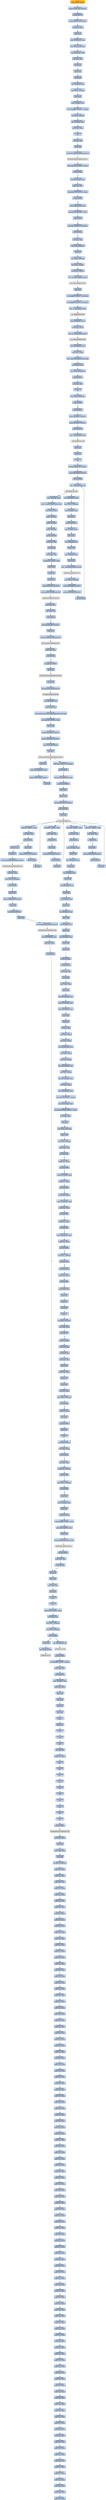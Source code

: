 digraph G {
node[shape=rectangle,style=filled,fillcolor=lightsteelblue,color=lightsteelblue]
bgcolor="transparent"
a0x01003571pushl_0x28UINT8[label="start\npushl $0x28<UINT8>",color="lightgrey",fillcolor="orange"];
a0x01003573pushl_0x10013e8UINT32[label="0x01003573\npushl $0x10013e8<UINT32>"];
a0x01003578call_0x01003728[label="0x01003578\ncall 0x01003728"];
a0x01003728pushl_0x100377aUINT32[label="0x01003728\npushl $0x100377a<UINT32>"];
a0x0100372dmovl_fs_0_eax[label="0x0100372d\nmovl %fs:0, %eax"];
a0x01003733pushl_eax[label="0x01003733\npushl %eax"];
a0x01003734movl_0x10esp__eax[label="0x01003734\nmovl 0x10(%esp), %eax"];
a0x01003738movl_ebp_0x10esp_[label="0x01003738\nmovl %ebp, 0x10(%esp)"];
a0x0100373cleal_0x10esp__ebp[label="0x0100373c\nleal 0x10(%esp), %ebp"];
a0x01003740subl_eax_esp[label="0x01003740\nsubl %eax, %esp"];
a0x01003742pushl_ebx[label="0x01003742\npushl %ebx"];
a0x01003743pushl_esi[label="0x01003743\npushl %esi"];
a0x01003744pushl_edi[label="0x01003744\npushl %edi"];
a0x01003745movl__8ebp__eax[label="0x01003745\nmovl -8(%ebp), %eax"];
a0x01003748movl_esp__24ebp_[label="0x01003748\nmovl %esp, -24(%ebp)"];
a0x0100374bpushl_eax[label="0x0100374b\npushl %eax"];
a0x0100374cmovl__4ebp__eax[label="0x0100374c\nmovl -4(%ebp), %eax"];
a0x0100374fmovl_0xffffffffUINT32__4ebp_[label="0x0100374f\nmovl $0xffffffff<UINT32>, -4(%ebp)"];
a0x01003756movl_eax__8ebp_[label="0x01003756\nmovl %eax, -8(%ebp)"];
a0x01003759leal__16ebp__eax[label="0x01003759\nleal -16(%ebp), %eax"];
a0x0100375cmovl_eax_fs_0[label="0x0100375c\nmovl %eax, %fs:0"];
a0x01003762ret[label="0x01003762\nret"];
a0x0100357dxorl_edi_edi[label="0x0100357d\nxorl %edi, %edi"];
a0x0100357fpushl_edi[label="0x0100357f\npushl %edi"];
a0x01003580call_GetModuleHandleA_kernel32_dll[label="0x01003580\ncall GetModuleHandleA@kernel32.dll"];
GetModuleHandleA_kernel32_dll[label="GetModuleHandleA@kernel32.dll",color="lightgrey",fillcolor="lightgrey"];
a0x01003586cmpw_0x5a4dUINT16_eax_[label="0x01003586\ncmpw $0x5a4d<UINT16>, (%eax)"];
a0x0100358bjne_0x010035ac[label="0x0100358b\njne 0x010035ac"];
a0x0100358dmovl_0x3ceax__ecx[label="0x0100358d\nmovl 0x3c(%eax), %ecx"];
a0x01003590addl_eax_ecx[label="0x01003590\naddl %eax, %ecx"];
a0x01003592cmpl_0x4550UINT32_ecx_[label="0x01003592\ncmpl $0x4550<UINT32>, (%ecx)"];
a0x01003598jne_0x010035ac[label="0x01003598\njne 0x010035ac"];
a0x0100359amovzwl_0x18ecx__eax[label="0x0100359a\nmovzwl 0x18(%ecx), %eax"];
a0x0100359ecmpl_0x10bUINT32_eax[label="0x0100359e\ncmpl $0x10b<UINT32>, %eax"];
a0x010035a3je_0x010035c4[label="0x010035a3\nje 0x010035c4"];
a0x010035c4cmpl_0xeUINT8_0x74ecx_[label="0x010035c4\ncmpl $0xe<UINT8>, 0x74(%ecx)"];
a0x010035c8jbe_0x010035ac[label="0x010035c8\njbe 0x010035ac"];
a0x010035caxorl_eax_eax[label="0x010035ca\nxorl %eax, %eax"];
a0x010035cccmpl_edi_0xe8ecx_[label="0x010035cc\ncmpl %edi, 0xe8(%ecx)"];
a0x010035d2setne_al[label="0x010035d2\nsetne %al"];
a0x010035d5movl_eax__28ebp_[label="0x010035d5\nmovl %eax, -28(%ebp)"];
a0x010035d8movl_edi__4ebp_[label="0x010035d8\nmovl %edi, -4(%ebp)"];
a0x010035dbpushl_0x1UINT8[label="0x010035db\npushl $0x1<UINT8>"];
a0x010035ddcall___set_app_type_msvcrt_dll[label="0x010035dd\ncall __set_app_type@msvcrt.dll"];
a__set_app_type_msvcrt_dll[label="__set_app_type@msvcrt.dll",color="lightgrey",fillcolor="lightgrey"];
a0x010035e3popl_ecx[label="0x010035e3\npopl %ecx"];
a0x010035e4orl_0xffffffffUINT8_0x01004b20[label="0x010035e4\norl $0xffffffff<UINT8>, 0x01004b20"];
a0x010035eborl_0xffffffffUINT8_0x01004b24[label="0x010035eb\norl $0xffffffff<UINT8>, 0x01004b24"];
a0x010035f2call___p__fmode_msvcrt_dll[label="0x010035f2\ncall __p__fmode@msvcrt.dll"];
a__p__fmode_msvcrt_dll[label="__p__fmode@msvcrt.dll",color="lightgrey",fillcolor="lightgrey"];
a0x010035f8movl_0x01004b1c_ecx[label="0x010035f8\nmovl 0x01004b1c, %ecx"];
a0x010035femovl_ecx_eax_[label="0x010035fe\nmovl %ecx, (%eax)"];
a0x01003600call___p__commode_msvcrt_dll[label="0x01003600\ncall __p__commode@msvcrt.dll"];
a__p__commode_msvcrt_dll[label="__p__commode@msvcrt.dll",color="lightgrey",fillcolor="lightgrey"];
a0x01003606movl_0x01004b18_ecx[label="0x01003606\nmovl 0x01004b18, %ecx"];
a0x0100360cmovl_ecx_eax_[label="0x0100360c\nmovl %ecx, (%eax)"];
a0x0100360emovl__adjust_fdiv_msvcrt_dll_eax[label="0x0100360e\nmovl _adjust_fdiv@msvcrt.dll, %eax"];
a0x01003613movl_eax__eax[label="0x01003613\nmovl (%eax), %eax"];
a0x01003615movl_eax_0x01004b28[label="0x01003615\nmovl %eax, 0x01004b28"];
a0x0100361acall_0x0100371e[label="0x0100361a\ncall 0x0100371e"];
a0x0100371exorl_eax_eax[label="0x0100371e\nxorl %eax, %eax"];
a0x01003720ret[label="0x01003720\nret"];
a0x0100361fcmpl_edi_0x0100404c[label="0x0100361f\ncmpl %edi, 0x0100404c"];
a0x01003625jne_0x01003633[label="0x01003625\njne 0x01003633"];
a0x01003633call_0x01003707[label="0x01003633\ncall 0x01003707"];
a0x01003707pushl_0x30000UINT32[label="0x01003707\npushl $0x30000<UINT32>"];
a0x0100370cpushl_0x10000UINT32[label="0x0100370c\npushl $0x10000<UINT32>"];
a0x01003711call_0x01003786[label="0x01003711\ncall 0x01003786"];
a0x01003786jmp__controlfp_msvcrt_dll[label="0x01003786\njmp _controlfp@msvcrt.dll"];
a_controlfp_msvcrt_dll[label="_controlfp@msvcrt.dll",color="lightgrey",fillcolor="lightgrey"];
a0x01003716popl_ecx[label="0x01003716\npopl %ecx"];
a0x01003717popl_ecx[label="0x01003717\npopl %ecx"];
a0x01003718ret[label="0x01003718\nret"];
a0x01003638pushl_0x1004010UINT32[label="0x01003638\npushl $0x1004010<UINT32>"];
a0x0100363dpushl_0x100400cUINT32[label="0x0100363d\npushl $0x100400c<UINT32>"];
a0x01003642call_0x010036fc[label="0x01003642\ncall 0x010036fc"];
a0x010036fcjmp__initterm_msvcrt_dll[label="0x010036fc\njmp _initterm@msvcrt.dll"];
a_initterm_msvcrt_dll[label="_initterm@msvcrt.dll",color="lightgrey",fillcolor="lightgrey"];
a0x01003647movl_0x01004b14_eax[label="0x01003647\nmovl 0x01004b14, %eax"];
a0x0100364cmovl_eax__36ebp_[label="0x0100364c\nmovl %eax, -36(%ebp)"];
a0x0100364fleal__36ebp__eax[label="0x0100364f\nleal -36(%ebp), %eax"];
a0x01003652pushl_eax[label="0x01003652\npushl %eax"];
a0x01003653pushl_0x01004b10[label="0x01003653\npushl 0x01004b10"];
a0x01003659leal__32ebp__eax[label="0x01003659\nleal -32(%ebp), %eax"];
a0x0100365cpushl_eax[label="0x0100365c\npushl %eax"];
a0x0100365dleal__40ebp__eax[label="0x0100365d\nleal -40(%ebp), %eax"];
a0x01003660pushl_eax[label="0x01003660\npushl %eax"];
a0x01003661leal__44ebp__eax[label="0x01003661\nleal -44(%ebp), %eax"];
a0x01003664pushl_eax[label="0x01003664\npushl %eax"];
a0x01003665call___wgetmainargs_msvcrt_dll[label="0x01003665\ncall __wgetmainargs@msvcrt.dll"];
a__wgetmainargs_msvcrt_dll[label="__wgetmainargs@msvcrt.dll",color="lightgrey",fillcolor="lightgrey"];
a0x0100366bmovl_eax__52ebp_[label="0x0100366b\nmovl %eax, -52(%ebp)"];
a0x0100366epushl_0x1004008UINT32[label="0x0100366e\npushl $0x1004008<UINT32>"];
a0x01003673pushl_0x1004000UINT32[label="0x01003673\npushl $0x1004000<UINT32>"];
a0x01003678call_0x010036fc[label="0x01003678\ncall 0x010036fc"];
a0x0100367dmovl__32ebp__eax[label="0x0100367d\nmovl -32(%ebp), %eax"];
a0x01003680movl___winitenv_msvcrt_dll_ecx[label="0x01003680\nmovl __winitenv@msvcrt.dll, %ecx"];
a0x01003686movl_eax_ecx_[label="0x01003686\nmovl %eax, (%ecx)"];
a0x01003688pushl__32ebp_[label="0x01003688\npushl -32(%ebp)"];
a0x0100368bpushl__40ebp_[label="0x0100368b\npushl -40(%ebp)"];
a0x0100368epushl__44ebp_[label="0x0100368e\npushl -44(%ebp)"];
a0x01003691call_0x01003206[label="0x01003691\ncall 0x01003206"];
a0x01003206movl_edi_edi[label="0x01003206\nmovl %edi, %edi"];
a0x01003208pushl_ebp[label="0x01003208\npushl %ebp"];
a0x01003209movl_esp_ebp[label="0x01003209\nmovl %esp, %ebp"];
a0x0100320bsubl_0x18UINT8_esp[label="0x0100320b\nsubl $0x18<UINT8>, %esp"];
a0x0100320epushl_ebx[label="0x0100320e\npushl %ebx"];
a0x0100320fpushl_esi[label="0x0100320f\npushl %esi"];
a0x01003210pushl_edi[label="0x01003210\npushl %edi"];
a0x01003211pushl_0x10013ccUINT32[label="0x01003211\npushl $0x10013cc<UINT32>"];
a0x01003216call_LoadLibraryW_kernel32_dll[label="0x01003216\ncall LoadLibraryW@kernel32.dll"];
LoadLibraryW_kernel32_dll[label="LoadLibraryW@kernel32.dll",color="lightgrey",fillcolor="lightgrey"];
a0x0100321cmovl_eax_esi[label="0x0100321c\nmovl %eax, %esi"];
a0x0100321etestl_esi_esi[label="0x0100321e\ntestl %esi, %esi"];
a0x01003220je_0x0100323d[label="0x01003220\nje 0x0100323d"];
a0x01003222pushl_0x10013b8UINT32[label="0x01003222\npushl $0x10013b8<UINT32>"];
a0x01003227pushl_esi[label="0x01003227\npushl %esi"];
a0x01003228call_GetProcAddress_kernel32_dll[label="0x01003228\ncall GetProcAddress@kernel32.dll"];
GetProcAddress_kernel32_dll[label="GetProcAddress@kernel32.dll",color="lightgrey",fillcolor="lightgrey"];
a0x0100322etestl_eax_eax[label="0x0100322e\ntestl %eax, %eax"];
a0x01003230je_0x01003236[label="0x01003230\nje 0x01003236"];
a0x01003232pushl_0x0UINT8[label="0x01003232\npushl $0x0<UINT8>"];
a0x01003234call_eax[label="0x01003234\ncall %eax"];
SetThreadUILanguage_kernel32_dll[label="SetThreadUILanguage@kernel32.dll",color="lightgrey",fillcolor="lightgrey"];
a0x01003236pushl_esi[label="0x01003236\npushl %esi"];
a0x01003237call_FreeLibrary_kernel32_dll[label="0x01003237\ncall FreeLibrary@kernel32.dll"];
FreeLibrary_kernel32_dll[label="FreeLibrary@kernel32.dll",color="lightgrey",fillcolor="lightgrey"];
a0x0100323dmovl_0xcebp__esi[label="0x0100323d\nmovl 0xc(%ebp), %esi"];
a0x01003240movl_esi__eax[label="0x01003240\nmovl (%esi), %eax"];
a0x01003242movl_GetEnvironmentVariableW_kernel32_dll_edi[label="0x01003242\nmovl GetEnvironmentVariableW@kernel32.dll, %edi"];
a0x01003248movl_0x104UINT32_ebx[label="0x01003248\nmovl $0x104<UINT32>, %ebx"];
a0x0100324dpushl_ebx[label="0x0100324d\npushl %ebx"];
a0x0100324epushl_0x10046f0UINT32[label="0x0100324e\npushl $0x10046f0<UINT32>"];
a0x01003253pushl_0x10013a0UINT32[label="0x01003253\npushl $0x10013a0<UINT32>"];
a0x01003258movl_eax_0x010046e8[label="0x01003258\nmovl %eax, 0x010046e8"];
a0x0100325dcall_edi[label="0x0100325d\ncall %edi"];
GetEnvironmentVariableW_kernel32_dll[label="GetEnvironmentVariableW@kernel32.dll",color="lightgrey",fillcolor="lightgrey"];
a0x0100325fpushl_ebx[label="0x0100325f\npushl %ebx"];
a0x01003260pushl_0x10048f8UINT32[label="0x01003260\npushl $0x10048f8<UINT32>"];
a0x01003265pushl_0x1001384UINT32[label="0x01003265\npushl $0x1001384<UINT32>"];
a0x0100326acall_edi[label="0x0100326a\ncall %edi"];
a0x0100326ccmpl_0x1UINT8_0x8ebp_[label="0x0100326c\ncmpl $0x1<UINT8>, 0x8(%ebp)"];
a0x01003270jne_0x0100327c[label="0x01003270\njne 0x0100327c"];
a0x0100327cmovl_wcsncmp_ntdll_dll_edi[label="0x0100327c\nmovl wcsncmp@ntdll.dll, %edi"];
a0x01003282pushl_0x2UINT8[label="0x01003282\npushl $0x2<UINT8>"];
a0x01003284popl_ebx[label="0x01003284\npopl %ebx"];
a0x01003285pushl_ebx[label="0x01003285\npushl %ebx"];
a0x01003286pushl_0x100137cUINT32[label="0x01003286\npushl $0x100137c<UINT32>"];
a0x0100328bpushl_0x4esi_[label="0x0100328b\npushl 0x4(%esi)"];
a0x0100328ecall_edi[label="0x0100328e\ncall %edi"];
wcsncmp_ntdll_dll[label="wcsncmp@ntdll.dll",color="lightgrey",fillcolor="lightgrey"];
a0x01003290addl_0xcUINT8_esp[label="0x01003290\naddl $0xc<UINT8>, %esp"];
a0x01003293testl_eax_eax[label="0x01003293\ntestl %eax, %eax"];
a0x01003295je_0x01003379[label="0x01003295\nje 0x01003379"];
a0x0100329bpushl_ebx[label="0x0100329b\npushl %ebx"];
a0x01003379xorl_esi_esi[label="0x01003379\nxorl %esi, %esi"];
a0x0100337bpushl_esi[label="0x0100337b\npushl %esi"];
a0x0100337ccall_GetModuleHandleW_kernel32_dll[label="0x0100337c\ncall GetModuleHandleW@kernel32.dll"];
GetModuleHandleW_kernel32_dll[label="GetModuleHandleW@kernel32.dll",color="lightgrey",fillcolor="lightgrey"];
a0x01003382cmpl_esi_eax[label="0x01003382\ncmpl %esi, %eax"];
a0x01003384movl_eax_0x01004b0c[label="0x01003384\nmovl %eax, 0x01004b0c"];
a0x01003389je_0x010033ab[label="0x01003389\nje 0x010033ab"];
a0x0100338bpushl_esi[label="0x0100338b\npushl %esi"];
a0x0100338cpushl_0x10031bdUINT32[label="0x0100338c\npushl $0x10031bd<UINT32>"];
a0x01003391pushl_esi[label="0x01003391\npushl %esi"];
a0x01003392pushl_0x65UINT8[label="0x01003392\npushl $0x65<UINT8>"];
a0x01003394pushl_eax[label="0x01003394\npushl %eax"];
a0x01003395call_DialogBoxParamW_user32_dll[label="0x01003395\ncall DialogBoxParamW@user32.dll"];
DialogBoxParamW_user32_dll[label="DialogBoxParamW@user32.dll",color="lightgrey",fillcolor="lightgrey"];
a0x0100339bmovl_0x01004b04_eax[label="0x0100339b\nmovl 0x01004b04, %eax"];
a0x010033a0cmpl_esi_eax[label="0x010033a0\ncmpl %esi, %eax"];
a0x010033a2je_0x010033ab[label="0x010033a2\nje 0x010033ab"];
a0x010033abpopl_edi[label="0x010033ab\npopl %edi"];
a0x010033acpopl_esi[label="0x010033ac\npopl %esi"];
a0x010033adxorl_eax_eax[label="0x010033ad\nxorl %eax, %eax"];
a0x010033afpopl_ebx[label="0x010033af\npopl %ebx"];
a0x010033b0leave_[label="0x010033b0\nleave "];
a0x010033b1ret[label="0x010033b1\nret"];
a0x01003696addl_0x30UINT8_esp[label="0x01003696\naddl $0x30<UINT8>, %esp"];
a0x01003699movl_eax_esi[label="0x01003699\nmovl %eax, %esi"];
a0x0100369bmovl_esi__56ebp_[label="0x0100369b\nmovl %esi, -56(%ebp)"];
a0x0100369ecmpl_edi__28ebp_[label="0x0100369e\ncmpl %edi, -28(%ebp)"];
a0x010036a1jne_0x010036aa[label="0x010036a1\njne 0x010036aa"];
a0x010036a3pushl_esi[label="0x010036a3\npushl %esi"];
a0x010036a4call_exit_msvcrt_dll[label="0x010036a4\ncall exit@msvcrt.dll"];
exit_msvcrt_dll[label="exit@msvcrt.dll",color="lightgrey",fillcolor="lightgrey"];
a0x0100329cpushl_0x1001374UINT32[label="0x0100329c\npushl $0x1001374<UINT32>"];
a0x010032a1pushl_0x4esi_[label="0x010032a1\npushl 0x4(%esi)"];
a0x010032a4call_edi[label="0x010032a4\ncall %edi"];
a0x010032a6addl_0xcUINT8_esp[label="0x010032a6\naddl $0xc<UINT8>, %esp"];
a0x010032a9testl_eax_eax[label="0x010032a9\ntestl %eax, %eax"];
a0x010032abje_0x01003379[label="0x010032ab\nje 0x01003379"];
a0x010032b1pushl_ebx[label="0x010032b1\npushl %ebx"];
a0x010032b2pushl_0x100136cUINT32[label="0x010032b2\npushl $0x100136c<UINT32>"];
a0x010032b7pushl_0x4esi_[label="0x010032b7\npushl 0x4(%esi)"];
a0x010032bacall_edi[label="0x010032ba\ncall %edi"];
a0x010032bcaddl_0xcUINT8_esp[label="0x010032bc\naddl $0xc<UINT8>, %esp"];
a0x010032bftestl_eax_eax[label="0x010032bf\ntestl %eax, %eax"];
a0x010032c1je_0x01003379[label="0x010032c1\nje 0x01003379"];
a0x010032c7pushl_ebx[label="0x010032c7\npushl %ebx"];
a0x010032c8pushl_0x1001364UINT32[label="0x010032c8\npushl $0x1001364<UINT32>"];
a0x010032cdpushl_0x4esi_[label="0x010032cd\npushl 0x4(%esi)"];
a0x010032d0call_edi[label="0x010032d0\ncall %edi"];
a0x010032d2addl_0xcUINT8_esp[label="0x010032d2\naddl $0xc<UINT8>, %esp"];
a0x010032d5testl_eax_eax[label="0x010032d5\ntestl %eax, %eax"];
a0x010032d7je_0x01003379[label="0x010032d7\nje 0x01003379"];
a0x010032ddleal__12ebp__eax[label="0x010032dd\nleal -12(%ebp), %eax"];
a0x010032e0pushl_eax[label="0x010032e0\npushl %eax"];
a0x010032e1leal__20ebp__eax[label="0x010032e1\nleal -20(%ebp), %eax"];
a0x010032e4pushl_eax[label="0x010032e4\npushl %eax"];
a0x010032e5leal__24ebp__eax[label="0x010032e5\nleal -24(%ebp), %eax"];
a0x010032e8pushl_eax[label="0x010032e8\npushl %eax"];
a0x010032e9leal_0x8ebp__eax[label="0x010032e9\nleal 0x8(%ebp), %eax"];
a0x010032ecpushl_eax[label="0x010032ec\npushl %eax"];
a0x010032edleal__8ebp__eax[label="0x010032ed\nleal -8(%ebp), %eax"];
a0x010032f0pushl_eax[label="0x010032f0\npushl %eax"];
a0x010032f1leal__16ebp__eax[label="0x010032f1\nleal -16(%ebp), %eax"];
a0x010032f4pushl_eax[label="0x010032f4\npushl %eax"];
a0x010032f5leal__4ebp__eax[label="0x010032f5\nleal -4(%ebp), %eax"];
a0x010032f8pushl_eax[label="0x010032f8\npushl %eax"];
a0x010032f9leal_0xcebp__eax[label="0x010032f9\nleal 0xc(%ebp), %eax"];
a0x010032fcpushl_eax[label="0x010032fc\npushl %eax"];
a0x010032fdpushl_esi[label="0x010032fd\npushl %esi"];
a0x010032fepushl_0x8ebp_[label="0x010032fe\npushl 0x8(%ebp)"];
a0x01003301call_0x010017a9[label="0x01003301\ncall 0x010017a9"];
a0x010017a9movl_edi_edi[label="0x010017a9\nmovl %edi, %edi"];
a0x010017abpushl_ebp[label="0x010017ab\npushl %ebp"];
a0x010017acmovl_esp_ebp[label="0x010017ac\nmovl %esp, %ebp"];
a0x010017aepushl_ecx[label="0x010017ae\npushl %ecx"];
a0x010017afmovl_0x10ebp__eax[label="0x010017af\nmovl 0x10(%ebp), %eax"];
a0x010017b2movl_0x14ebp__ecx[label="0x010017b2\nmovl 0x14(%ebp), %ecx"];
a0x010017b5movl_0x1cebp__edx[label="0x010017b5\nmovl 0x1c(%ebp), %edx"];
a0x010017b8pushl_ebx[label="0x010017b8\npushl %ebx"];
a0x010017b9pushl_esi[label="0x010017b9\npushl %esi"];
a0x010017baxorl_esi_esi[label="0x010017ba\nxorl %esi, %esi"];
a0x010017bcmovl_esi_eax_[label="0x010017bc\nmovl %esi, (%eax)"];
a0x010017bemovl_esi_ecx_[label="0x010017be\nmovl %esi, (%ecx)"];
a0x010017c0movl_0x18ebp__ecx[label="0x010017c0\nmovl 0x18(%ebp), %ecx"];
a0x010017c3movl_esi_ecx_[label="0x010017c3\nmovl %esi, (%ecx)"];
a0x010017c5movl_esi_edx_[label="0x010017c5\nmovl %esi, (%edx)"];
a0x010017c7movl_0x20ebp__edx[label="0x010017c7\nmovl 0x20(%ebp), %edx"];
a0x010017camovl_esi_edx_[label="0x010017ca\nmovl %esi, (%edx)"];
a0x010017ccmovl_0x24ebp__edx[label="0x010017cc\nmovl 0x24(%ebp), %edx"];
a0x010017cfmovl_esi_edx_[label="0x010017cf\nmovl %esi, (%edx)"];
a0x010017d1movl_0x28ebp__edx[label="0x010017d1\nmovl 0x28(%ebp), %edx"];
a0x010017d4movl_0x1eUINT32_edx_[label="0x010017d4\nmovl $0x1e<UINT32>, (%edx)"];
a0x010017damovl_0x2cebp__edx[label="0x010017da\nmovl 0x2c(%ebp), %edx"];
a0x010017ddmovl_0x800000ffUINT32_edx_[label="0x010017dd\nmovl $0x800000ff<UINT32>, (%edx)"];
a0x010017e3xorl_edx_edx[label="0x010017e3\nxorl %edx, %edx"];
a0x010017e5incl_edx[label="0x010017e5\nincl %edx"];
a0x010017e6cmpl_edx_0x8ebp_[label="0x010017e6\ncmpl %edx, 0x8(%ebp)"];
a0x010017e9pushl_edi[label="0x010017e9\npushl %edi"];
a0x010017eamovl_esi__4ebp_[label="0x010017ea\nmovl %esi, -4(%ebp)"];
a0x010017edmovl_edx_edi[label="0x010017ed\nmovl %edx, %edi"];
a0x010017efjle_0x010018fb[label="0x010017ef\njle 0x010018fb"];
a0x010018fbcmpl_esi_ecx_[label="0x010018fb\ncmpl %esi, (%ecx)"];
a0x010018fdjne_0x01001908[label="0x010018fd\njne 0x01001908"];
a0x010018ffmovl_0x1cebp__edi[label="0x010018ff\nmovl 0x1c(%ebp), %edi"];
a0x01001902cmpl_esi_edi_[label="0x01001902\ncmpl %esi, (%edi)"];
a0x01001904jne_0x0100190f[label="0x01001904\njne 0x0100190f"];
a0x01001906movl_edx_eax_[label="0x01001906\nmovl %edx, (%eax)"];
a0x01001908movl_0x1cebp__edi[label="0x01001908\nmovl 0x1c(%ebp), %edi"];
a0x0100190bcmpl_esi_edi_[label="0x0100190b\ncmpl %esi, (%edi)"];
a0x0100190dje_0x01001923[label="0x0100190d\nje 0x01001923"];
a0x01001923cmpl_esi_eax_[label="0x01001923\ncmpl %esi, (%eax)"];
a0x01001925je_0x01001935[label="0x01001925\nje 0x01001935"];
a0x01001927movl_0x20ebp__eax[label="0x01001927\nmovl 0x20(%ebp), %eax"];
a0x0100192acmpl_esi_eax_[label="0x0100192a\ncmpl %esi, (%eax)"];
a0x0100192cjne_0x0100193e[label="0x0100192c\njne 0x0100193e"];
a0x0100192ecmpl_esi__4ebp_[label="0x0100192e\ncmpl %esi, -4(%ebp)"];
a0x01001931jne_0x0100193e[label="0x01001931\njne 0x0100193e"];
a0x01001933jmp_0x0100193a[label="0x01001933\njmp 0x0100193a"];
a0x0100193acmpl_esi_ecx_[label="0x0100193a\ncmpl %esi, (%ecx)"];
a0x0100193cje_0x01001942[label="0x0100193c\nje 0x01001942"];
a0x01001942movl_edx_eax[label="0x01001942\nmovl %edx, %eax"];
a0x01001944popl_edi[label="0x01001944\npopl %edi"];
a0x01001945popl_esi[label="0x01001945\npopl %esi"];
a0x01001946popl_ebx[label="0x01001946\npopl %ebx"];
a0x01001947leave_[label="0x01001947\nleave "];
a0x01001948ret_0x28UINT16[label="0x01001948\nret $0x28<UINT16>"];
a0x01003306testl_eax_eax[label="0x01003306\ntestl %eax, %eax"];
a0x01003308je_0x01003272[label="0x01003308\nje 0x01003272"];
a0x0100330epushl_0xcebp_[label="0x0100330e\npushl 0xc(%ebp)"];
a0x01003311pushl_0x8ebp_[label="0x01003311\npushl 0x8(%ebp)"];
a0x01003314call_0x01001adb[label="0x01003314\ncall 0x01001adb"];
a0x01001adbmovl_edi_edi[label="0x01001adb\nmovl %edi, %edi"];
a0x01001addpushl_ebp[label="0x01001add\npushl %ebp"];
a0x01001ademovl_esp_ebp[label="0x01001ade\nmovl %esp, %ebp"];
a0x01001ae0pushl_ecx[label="0x01001ae0\npushl %ecx"];
a0x01001ae1pushl_ebx[label="0x01001ae1\npushl %ebx"];
a0x01001ae2xorl_ebx_ebx[label="0x01001ae2\nxorl %ebx, %ebx"];
a0x01001ae4cmpl_ebx_0xcebp_[label="0x01001ae4\ncmpl %ebx, 0xc(%ebp)"];
a0x01001ae7je_0x01001aee[label="0x01001ae7\nje 0x01001aee"];
a0x01001ae9xorl_eax_eax[label="0x01001ae9\nxorl %eax, %eax"];
a0x01001aebincl_eax[label="0x01001aeb\nincl %eax"];
a0x01001aecjmp_0x01001b47[label="0x01001aec\njmp 0x01001b47"];
a0x01001b47popl_ebx[label="0x01001b47\npopl %ebx"];
a0x01001b48leave_[label="0x01001b48\nleave "];
a0x01001b49ret_0x8UINT16[label="0x01001b49\nret $0x8<UINT16>"];
a0x01003319testl_eax_eax[label="0x01003319\ntestl %eax, %eax"];
a0x0100331bje_0x010033ab[label="0x0100331b\nje 0x010033ab"];
a0x01003321xorl_eax_eax[label="0x01003321\nxorl %eax, %eax"];
a0x01003323cmpl_eax__8ebp_[label="0x01003323\ncmpl %eax, -8(%ebp)"];
a0x01003326je_0x01003343[label="0x01003326\nje 0x01003343"];
a0x01003343cmpl_eax_0xcebp_[label="0x01003343\ncmpl %eax, 0xc(%ebp)"];
a0x01003346je_0x0100335f[label="0x01003346\nje 0x0100335f"];
a0x01003348pushl_eax[label="0x01003348\npushl %eax"];
a0x01003349movl__4ebp__eax[label="0x01003349\nmovl -4(%ebp), %eax"];
a0x0100334cnegl_eax[label="0x0100334c\nnegl %eax"];
a0x0100334esbbl_eax_eax[label="0x0100334e\nsbbl %eax, %eax"];
a0x01003350andl_0xfffffffcUINT8_eax[label="0x01003350\nandl $0xfffffffc<UINT8>, %eax"];
a0x01003353addl_0x4UINT8_eax[label="0x01003353\naddl $0x4<UINT8>, %eax"];
a0x01003356pushl_eax[label="0x01003356\npushl %eax"];
a0x01003357call_ExitWindowsEx_user32_dll[label="0x01003357\ncall ExitWindowsEx@user32.dll"];
ExitWindowsEx_user32_dll[label="ExitWindowsEx@user32.dll",color="lightgrey",fillcolor="lightgrey"];
a0x0100335djmp_0x01003331[label="0x0100335d\njmp 0x01003331"];
a0x01003331testl_eax_eax[label="0x01003331\ntestl %eax, %eax"];
a0x01003333jne_0x010033ab[label="0x01003333\njne 0x010033ab"];
a0x010036aacall__cexit_msvcrt_dll[label="0x010036aa\ncall _cexit@msvcrt.dll"];
a_cexit_msvcrt_dll[label="_cexit@msvcrt.dll",color="lightgrey",fillcolor="lightgrey"];
a0x010036b0jmp_0x010036df[label="0x010036b0\njmp 0x010036df"];
a0x010036dforl_0xffffffffUINT8__4ebp_[label="0x010036df\norl $0xffffffff<UINT8>, -4(%ebp)"];
a0x010036e3movl_esi_eax[label="0x010036e3\nmovl %esi, %eax"];
a0x010036e5call_0x01003763[label="0x010036e5\ncall 0x01003763"];
a0x01003763movl__16ebp__ecx[label="0x01003763\nmovl -16(%ebp), %ecx"];
a0x01003766movl_ecx_fs_0[label="0x01003766\nmovl %ecx, %fs:0"];
a0x0100376dpopl_ecx[label="0x0100376d\npopl %ecx"];
a0x0100376epopl_edi[label="0x0100376e\npopl %edi"];
a0x0100376fpopl_esi[label="0x0100376f\npopl %esi"];
a0x01003770popl_ebx[label="0x01003770\npopl %ebx"];
a0x01003771leave_[label="0x01003771\nleave "];
a0x01003772pushl_ecx[label="0x01003772\npushl %ecx"];
a0x01003773ret[label="0x01003773\nret"];
a0x010036earet[label="0x010036ea\nret"];
a0x7c8000c0nop_[label="0x7c8000c0\nnop "];
a0x7c8000c1call_0x63d7f9f4[label="0x7c8000c1\ncall 0x63d7f9f4"];
a0x63d7f9f4addb_al_eax_[label="0x63d7f9f4\naddb %al, (%eax)"];
a0x7c839aa8int3_[label="0x7c839aa8\nint3 "];
a0x7c839aa9int3_[label="0x7c839aa9\nint3 "];
a0x7c839aaaint3_[label="0x7c839aaa\nint3 "];
a0x7c839aabint3_[label="0x7c839aab\nint3 "];
a0x7c839aacint3_[label="0x7c839aac\nint3 "];
a0x7c839aadint3_[label="0x7c839aad\nint3 "];
a0x7c839aaeint3_[label="0x7c839aae\nint3 "];
a0x7c839aafint3_[label="0x7c839aaf\nint3 "];
a0x7c839ab0int3_[label="0x7c839ab0\nint3 "];
a0x7c839ab1int3_[label="0x7c839ab1\nint3 "];
a0x7c839ab2jmp_0x7c801e1a[label="0x7c839ab2\njmp 0x7c801e1a"];
TerminateProcess_kernel32_dll[label="TerminateProcess@kernel32.dll",color="lightgrey",fillcolor="lightgrey"];
a0x7c9032a8movl_fs_0_esp[label="0x7c9032a8\nmovl %fs:0, %esp"];
a0x7c9032afpopl_fs_0[label="0x7c9032af\npopl %fs:0"];
a0x7c9032b6movl_ebp_esp[label="0x7c9032b6\nmovl %ebp, %esp"];
a0x7c9032b8popl_ebp[label="0x7c9032b8\npopl %ebp"];
a0x7c9032b9ret_0x14UINT16[label="0x7c9032b9\nret $0x14<UINT16>"];
a0x00000000addb_al_eax_[label="0x00000000\naddb %al, (%eax)"];
a0x00000002addb_al_eax_[label="0x00000002\naddb %al, (%eax)"];
a0x00000004addb_al_eax_[label="0x00000004\naddb %al, (%eax)"];
a0x00000006addb_al_eax_[label="0x00000006\naddb %al, (%eax)"];
a0x00000008addb_al_eax_[label="0x00000008\naddb %al, (%eax)"];
a0x0000000aaddb_al_eax_[label="0x0000000a\naddb %al, (%eax)"];
a0x0000000caddb_al_eax_[label="0x0000000c\naddb %al, (%eax)"];
a0x0000000eaddb_al_eax_[label="0x0000000e\naddb %al, (%eax)"];
a0x00000010addb_al_eax_[label="0x00000010\naddb %al, (%eax)"];
a0x00000012addb_al_eax_[label="0x00000012\naddb %al, (%eax)"];
a0x00000014addb_al_eax_[label="0x00000014\naddb %al, (%eax)"];
a0x00000016addb_al_eax_[label="0x00000016\naddb %al, (%eax)"];
a0x00000018addb_al_eax_[label="0x00000018\naddb %al, (%eax)"];
a0x0000001aaddb_al_eax_[label="0x0000001a\naddb %al, (%eax)"];
a0x0000001caddb_al_eax_[label="0x0000001c\naddb %al, (%eax)"];
a0x0000001eaddb_al_eax_[label="0x0000001e\naddb %al, (%eax)"];
a0x00000020addb_al_eax_[label="0x00000020\naddb %al, (%eax)"];
a0x00000022addb_al_eax_[label="0x00000022\naddb %al, (%eax)"];
a0x00000024addb_al_eax_[label="0x00000024\naddb %al, (%eax)"];
a0x00000026addb_al_eax_[label="0x00000026\naddb %al, (%eax)"];
a0x00000028addb_al_eax_[label="0x00000028\naddb %al, (%eax)"];
a0x0000002aaddb_al_eax_[label="0x0000002a\naddb %al, (%eax)"];
a0x0000002caddb_al_eax_[label="0x0000002c\naddb %al, (%eax)"];
a0x0000002eaddb_al_eax_[label="0x0000002e\naddb %al, (%eax)"];
a0x00000030addb_al_eax_[label="0x00000030\naddb %al, (%eax)"];
a0x00000032addb_al_eax_[label="0x00000032\naddb %al, (%eax)"];
a0x00000034addb_al_eax_[label="0x00000034\naddb %al, (%eax)"];
a0x00000036addb_al_eax_[label="0x00000036\naddb %al, (%eax)"];
a0x00000038addb_al_eax_[label="0x00000038\naddb %al, (%eax)"];
a0x0000003aaddb_al_eax_[label="0x0000003a\naddb %al, (%eax)"];
a0x0000003caddb_al_eax_[label="0x0000003c\naddb %al, (%eax)"];
a0x0000003eaddb_al_eax_[label="0x0000003e\naddb %al, (%eax)"];
a0x00000040addb_al_eax_[label="0x00000040\naddb %al, (%eax)"];
a0x00000042addb_al_eax_[label="0x00000042\naddb %al, (%eax)"];
a0x00000044addb_al_eax_[label="0x00000044\naddb %al, (%eax)"];
a0x00000046addb_al_eax_[label="0x00000046\naddb %al, (%eax)"];
a0x00000048addb_al_eax_[label="0x00000048\naddb %al, (%eax)"];
a0x0000004aaddb_al_eax_[label="0x0000004a\naddb %al, (%eax)"];
a0x0000004caddb_al_eax_[label="0x0000004c\naddb %al, (%eax)"];
a0x0000004eaddb_al_eax_[label="0x0000004e\naddb %al, (%eax)"];
a0x00000050addb_al_eax_[label="0x00000050\naddb %al, (%eax)"];
a0x00000052addb_al_eax_[label="0x00000052\naddb %al, (%eax)"];
a0x00000054addb_al_eax_[label="0x00000054\naddb %al, (%eax)"];
a0x00000056addb_al_eax_[label="0x00000056\naddb %al, (%eax)"];
a0x00000058addb_al_eax_[label="0x00000058\naddb %al, (%eax)"];
a0x0000005aaddb_al_eax_[label="0x0000005a\naddb %al, (%eax)"];
a0x0000005caddb_al_eax_[label="0x0000005c\naddb %al, (%eax)"];
a0x0000005eaddb_al_eax_[label="0x0000005e\naddb %al, (%eax)"];
a0x00000060addb_al_eax_[label="0x00000060\naddb %al, (%eax)"];
a0x00000062addb_al_eax_[label="0x00000062\naddb %al, (%eax)"];
a0x00000064addb_al_eax_[label="0x00000064\naddb %al, (%eax)"];
a0x00000066addb_al_eax_[label="0x00000066\naddb %al, (%eax)"];
a0x00000068addb_al_eax_[label="0x00000068\naddb %al, (%eax)"];
a0x0000006aaddb_al_eax_[label="0x0000006a\naddb %al, (%eax)"];
a0x0000006caddb_al_eax_[label="0x0000006c\naddb %al, (%eax)"];
a0x0000006eaddb_al_eax_[label="0x0000006e\naddb %al, (%eax)"];
a0x00000070addb_al_eax_[label="0x00000070\naddb %al, (%eax)"];
a0x00000072addb_al_eax_[label="0x00000072\naddb %al, (%eax)"];
a0x00000074addb_al_eax_[label="0x00000074\naddb %al, (%eax)"];
a0x00000076addb_al_eax_[label="0x00000076\naddb %al, (%eax)"];
a0x00000078addb_al_eax_[label="0x00000078\naddb %al, (%eax)"];
a0x0000007aaddb_al_eax_[label="0x0000007a\naddb %al, (%eax)"];
a0x0000007caddb_al_eax_[label="0x0000007c\naddb %al, (%eax)"];
a0x0000007eaddb_al_eax_[label="0x0000007e\naddb %al, (%eax)"];
a0x00000080addb_al_eax_[label="0x00000080\naddb %al, (%eax)"];
a0x00000082addb_al_eax_[label="0x00000082\naddb %al, (%eax)"];
a0x00000084addb_al_eax_[label="0x00000084\naddb %al, (%eax)"];
a0x00000086addb_al_eax_[label="0x00000086\naddb %al, (%eax)"];
a0x00000088addb_al_eax_[label="0x00000088\naddb %al, (%eax)"];
a0x0000008aaddb_al_eax_[label="0x0000008a\naddb %al, (%eax)"];
a0x0000008caddb_al_eax_[label="0x0000008c\naddb %al, (%eax)"];
a0x0000008eaddb_al_eax_[label="0x0000008e\naddb %al, (%eax)"];
a0x00000090addb_al_eax_[label="0x00000090\naddb %al, (%eax)"];
a0x00000092addb_al_eax_[label="0x00000092\naddb %al, (%eax)"];
a0x00000094addb_al_eax_[label="0x00000094\naddb %al, (%eax)"];
a0x00000096addb_al_eax_[label="0x00000096\naddb %al, (%eax)"];
a0x00000098addb_al_eax_[label="0x00000098\naddb %al, (%eax)"];
a0x0000009aaddb_al_eax_[label="0x0000009a\naddb %al, (%eax)"];
a0x0000009caddb_al_eax_[label="0x0000009c\naddb %al, (%eax)"];
a0x0000009eaddb_al_eax_[label="0x0000009e\naddb %al, (%eax)"];
a0x000000a0addb_al_eax_[label="0x000000a0\naddb %al, (%eax)"];
a0x000000a2addb_al_eax_[label="0x000000a2\naddb %al, (%eax)"];
a0x000000a4addb_al_eax_[label="0x000000a4\naddb %al, (%eax)"];
a0x000000a6addb_al_eax_[label="0x000000a6\naddb %al, (%eax)"];
a0x000000a8addb_al_eax_[label="0x000000a8\naddb %al, (%eax)"];
a0x000000aaaddb_al_eax_[label="0x000000aa\naddb %al, (%eax)"];
a0x000000acaddb_al_eax_[label="0x000000ac\naddb %al, (%eax)"];
a0x000000aeaddb_al_eax_[label="0x000000ae\naddb %al, (%eax)"];
a0x000000b0addb_al_eax_[label="0x000000b0\naddb %al, (%eax)"];
a0x000000b2addb_al_eax_[label="0x000000b2\naddb %al, (%eax)"];
a0x000000b4addb_al_eax_[label="0x000000b4\naddb %al, (%eax)"];
a0x000000b6addb_al_eax_[label="0x000000b6\naddb %al, (%eax)"];
a0x000000b8addb_al_eax_[label="0x000000b8\naddb %al, (%eax)"];
a0x000000baaddb_al_eax_[label="0x000000ba\naddb %al, (%eax)"];
a0x000000bcaddb_al_eax_[label="0x000000bc\naddb %al, (%eax)"];
a0x000000beaddb_al_eax_[label="0x000000be\naddb %al, (%eax)"];
a0x000000c0addb_al_eax_[label="0x000000c0\naddb %al, (%eax)"];
a0x000000c2addb_al_eax_[label="0x000000c2\naddb %al, (%eax)"];
a0x000000c4addb_al_eax_[label="0x000000c4\naddb %al, (%eax)"];
a0x000000c6addb_al_eax_[label="0x000000c6\naddb %al, (%eax)"];
a0x000000c8addb_al_eax_[label="0x000000c8\naddb %al, (%eax)"];
a0x01003571pushl_0x28UINT8 -> a0x01003573pushl_0x10013e8UINT32 [color="#000000"];
a0x01003573pushl_0x10013e8UINT32 -> a0x01003578call_0x01003728 [color="#000000"];
a0x01003578call_0x01003728 -> a0x01003728pushl_0x100377aUINT32 [color="#000000"];
a0x01003728pushl_0x100377aUINT32 -> a0x0100372dmovl_fs_0_eax [color="#000000"];
a0x0100372dmovl_fs_0_eax -> a0x01003733pushl_eax [color="#000000"];
a0x01003733pushl_eax -> a0x01003734movl_0x10esp__eax [color="#000000"];
a0x01003734movl_0x10esp__eax -> a0x01003738movl_ebp_0x10esp_ [color="#000000"];
a0x01003738movl_ebp_0x10esp_ -> a0x0100373cleal_0x10esp__ebp [color="#000000"];
a0x0100373cleal_0x10esp__ebp -> a0x01003740subl_eax_esp [color="#000000"];
a0x01003740subl_eax_esp -> a0x01003742pushl_ebx [color="#000000"];
a0x01003742pushl_ebx -> a0x01003743pushl_esi [color="#000000"];
a0x01003743pushl_esi -> a0x01003744pushl_edi [color="#000000"];
a0x01003744pushl_edi -> a0x01003745movl__8ebp__eax [color="#000000"];
a0x01003745movl__8ebp__eax -> a0x01003748movl_esp__24ebp_ [color="#000000"];
a0x01003748movl_esp__24ebp_ -> a0x0100374bpushl_eax [color="#000000"];
a0x0100374bpushl_eax -> a0x0100374cmovl__4ebp__eax [color="#000000"];
a0x0100374cmovl__4ebp__eax -> a0x0100374fmovl_0xffffffffUINT32__4ebp_ [color="#000000"];
a0x0100374fmovl_0xffffffffUINT32__4ebp_ -> a0x01003756movl_eax__8ebp_ [color="#000000"];
a0x01003756movl_eax__8ebp_ -> a0x01003759leal__16ebp__eax [color="#000000"];
a0x01003759leal__16ebp__eax -> a0x0100375cmovl_eax_fs_0 [color="#000000"];
a0x0100375cmovl_eax_fs_0 -> a0x01003762ret [color="#000000"];
a0x01003762ret -> a0x0100357dxorl_edi_edi [color="#000000"];
a0x0100357dxorl_edi_edi -> a0x0100357fpushl_edi [color="#000000"];
a0x0100357fpushl_edi -> a0x01003580call_GetModuleHandleA_kernel32_dll [color="#000000"];
a0x01003580call_GetModuleHandleA_kernel32_dll -> GetModuleHandleA_kernel32_dll [color="#000000"];
GetModuleHandleA_kernel32_dll -> a0x01003586cmpw_0x5a4dUINT16_eax_ [color="#000000"];
a0x01003586cmpw_0x5a4dUINT16_eax_ -> a0x0100358bjne_0x010035ac [color="#000000"];
a0x0100358bjne_0x010035ac -> a0x0100358dmovl_0x3ceax__ecx [color="#000000",label="F"];
a0x0100358dmovl_0x3ceax__ecx -> a0x01003590addl_eax_ecx [color="#000000"];
a0x01003590addl_eax_ecx -> a0x01003592cmpl_0x4550UINT32_ecx_ [color="#000000"];
a0x01003592cmpl_0x4550UINT32_ecx_ -> a0x01003598jne_0x010035ac [color="#000000"];
a0x01003598jne_0x010035ac -> a0x0100359amovzwl_0x18ecx__eax [color="#000000",label="F"];
a0x0100359amovzwl_0x18ecx__eax -> a0x0100359ecmpl_0x10bUINT32_eax [color="#000000"];
a0x0100359ecmpl_0x10bUINT32_eax -> a0x010035a3je_0x010035c4 [color="#000000"];
a0x010035a3je_0x010035c4 -> a0x010035c4cmpl_0xeUINT8_0x74ecx_ [color="#000000",label="T"];
a0x010035c4cmpl_0xeUINT8_0x74ecx_ -> a0x010035c8jbe_0x010035ac [color="#000000"];
a0x010035c8jbe_0x010035ac -> a0x010035caxorl_eax_eax [color="#000000",label="F"];
a0x010035caxorl_eax_eax -> a0x010035cccmpl_edi_0xe8ecx_ [color="#000000"];
a0x010035cccmpl_edi_0xe8ecx_ -> a0x010035d2setne_al [color="#000000"];
a0x010035d2setne_al -> a0x010035d5movl_eax__28ebp_ [color="#000000"];
a0x010035d5movl_eax__28ebp_ -> a0x010035d8movl_edi__4ebp_ [color="#000000"];
a0x010035d8movl_edi__4ebp_ -> a0x010035dbpushl_0x1UINT8 [color="#000000"];
a0x010035dbpushl_0x1UINT8 -> a0x010035ddcall___set_app_type_msvcrt_dll [color="#000000"];
a0x010035ddcall___set_app_type_msvcrt_dll -> a__set_app_type_msvcrt_dll [color="#000000"];
a__set_app_type_msvcrt_dll -> a0x010035e3popl_ecx [color="#000000"];
a0x010035e3popl_ecx -> a0x010035e4orl_0xffffffffUINT8_0x01004b20 [color="#000000"];
a0x010035e4orl_0xffffffffUINT8_0x01004b20 -> a0x010035eborl_0xffffffffUINT8_0x01004b24 [color="#000000"];
a0x010035eborl_0xffffffffUINT8_0x01004b24 -> a0x010035f2call___p__fmode_msvcrt_dll [color="#000000"];
a0x010035f2call___p__fmode_msvcrt_dll -> a__p__fmode_msvcrt_dll [color="#000000"];
a__p__fmode_msvcrt_dll -> a0x010035f8movl_0x01004b1c_ecx [color="#000000"];
a0x010035f8movl_0x01004b1c_ecx -> a0x010035femovl_ecx_eax_ [color="#000000"];
a0x010035femovl_ecx_eax_ -> a0x01003600call___p__commode_msvcrt_dll [color="#000000"];
a0x01003600call___p__commode_msvcrt_dll -> a__p__commode_msvcrt_dll [color="#000000"];
a__p__commode_msvcrt_dll -> a0x01003606movl_0x01004b18_ecx [color="#000000"];
a0x01003606movl_0x01004b18_ecx -> a0x0100360cmovl_ecx_eax_ [color="#000000"];
a0x0100360cmovl_ecx_eax_ -> a0x0100360emovl__adjust_fdiv_msvcrt_dll_eax [color="#000000"];
a0x0100360emovl__adjust_fdiv_msvcrt_dll_eax -> a0x01003613movl_eax__eax [color="#000000"];
a0x01003613movl_eax__eax -> a0x01003615movl_eax_0x01004b28 [color="#000000"];
a0x01003615movl_eax_0x01004b28 -> a0x0100361acall_0x0100371e [color="#000000"];
a0x0100361acall_0x0100371e -> a0x0100371exorl_eax_eax [color="#000000"];
a0x0100371exorl_eax_eax -> a0x01003720ret [color="#000000"];
a0x01003720ret -> a0x0100361fcmpl_edi_0x0100404c [color="#000000"];
a0x0100361fcmpl_edi_0x0100404c -> a0x01003625jne_0x01003633 [color="#000000"];
a0x01003625jne_0x01003633 -> a0x01003633call_0x01003707 [color="#000000",label="T"];
a0x01003633call_0x01003707 -> a0x01003707pushl_0x30000UINT32 [color="#000000"];
a0x01003707pushl_0x30000UINT32 -> a0x0100370cpushl_0x10000UINT32 [color="#000000"];
a0x0100370cpushl_0x10000UINT32 -> a0x01003711call_0x01003786 [color="#000000"];
a0x01003711call_0x01003786 -> a0x01003786jmp__controlfp_msvcrt_dll [color="#000000"];
a0x01003786jmp__controlfp_msvcrt_dll -> a_controlfp_msvcrt_dll [color="#000000"];
a_controlfp_msvcrt_dll -> a0x01003716popl_ecx [color="#000000"];
a0x01003716popl_ecx -> a0x01003717popl_ecx [color="#000000"];
a0x01003717popl_ecx -> a0x01003718ret [color="#000000"];
a0x01003718ret -> a0x01003638pushl_0x1004010UINT32 [color="#000000"];
a0x01003638pushl_0x1004010UINT32 -> a0x0100363dpushl_0x100400cUINT32 [color="#000000"];
a0x0100363dpushl_0x100400cUINT32 -> a0x01003642call_0x010036fc [color="#000000"];
a0x01003642call_0x010036fc -> a0x010036fcjmp__initterm_msvcrt_dll [color="#000000"];
a0x010036fcjmp__initterm_msvcrt_dll -> a_initterm_msvcrt_dll [color="#000000"];
a_initterm_msvcrt_dll -> a0x01003647movl_0x01004b14_eax [color="#000000"];
a0x01003647movl_0x01004b14_eax -> a0x0100364cmovl_eax__36ebp_ [color="#000000"];
a0x0100364cmovl_eax__36ebp_ -> a0x0100364fleal__36ebp__eax [color="#000000"];
a0x0100364fleal__36ebp__eax -> a0x01003652pushl_eax [color="#000000"];
a0x01003652pushl_eax -> a0x01003653pushl_0x01004b10 [color="#000000"];
a0x01003653pushl_0x01004b10 -> a0x01003659leal__32ebp__eax [color="#000000"];
a0x01003659leal__32ebp__eax -> a0x0100365cpushl_eax [color="#000000"];
a0x0100365cpushl_eax -> a0x0100365dleal__40ebp__eax [color="#000000"];
a0x0100365dleal__40ebp__eax -> a0x01003660pushl_eax [color="#000000"];
a0x01003660pushl_eax -> a0x01003661leal__44ebp__eax [color="#000000"];
a0x01003661leal__44ebp__eax -> a0x01003664pushl_eax [color="#000000"];
a0x01003664pushl_eax -> a0x01003665call___wgetmainargs_msvcrt_dll [color="#000000"];
a0x01003665call___wgetmainargs_msvcrt_dll -> a__wgetmainargs_msvcrt_dll [color="#000000"];
a__wgetmainargs_msvcrt_dll -> a0x0100366bmovl_eax__52ebp_ [color="#000000"];
a0x0100366bmovl_eax__52ebp_ -> a0x0100366epushl_0x1004008UINT32 [color="#000000"];
a0x0100366epushl_0x1004008UINT32 -> a0x01003673pushl_0x1004000UINT32 [color="#000000"];
a0x01003673pushl_0x1004000UINT32 -> a0x01003678call_0x010036fc [color="#000000"];
a0x01003678call_0x010036fc -> a0x010036fcjmp__initterm_msvcrt_dll [color="#000000"];
a_initterm_msvcrt_dll -> a0x0100367dmovl__32ebp__eax [color="#000000"];
a0x0100367dmovl__32ebp__eax -> a0x01003680movl___winitenv_msvcrt_dll_ecx [color="#000000"];
a0x01003680movl___winitenv_msvcrt_dll_ecx -> a0x01003686movl_eax_ecx_ [color="#000000"];
a0x01003686movl_eax_ecx_ -> a0x01003688pushl__32ebp_ [color="#000000"];
a0x01003688pushl__32ebp_ -> a0x0100368bpushl__40ebp_ [color="#000000"];
a0x0100368bpushl__40ebp_ -> a0x0100368epushl__44ebp_ [color="#000000"];
a0x0100368epushl__44ebp_ -> a0x01003691call_0x01003206 [color="#000000"];
a0x01003691call_0x01003206 -> a0x01003206movl_edi_edi [color="#000000"];
a0x01003206movl_edi_edi -> a0x01003208pushl_ebp [color="#000000"];
a0x01003208pushl_ebp -> a0x01003209movl_esp_ebp [color="#000000"];
a0x01003209movl_esp_ebp -> a0x0100320bsubl_0x18UINT8_esp [color="#000000"];
a0x0100320bsubl_0x18UINT8_esp -> a0x0100320epushl_ebx [color="#000000"];
a0x0100320epushl_ebx -> a0x0100320fpushl_esi [color="#000000"];
a0x0100320fpushl_esi -> a0x01003210pushl_edi [color="#000000"];
a0x01003210pushl_edi -> a0x01003211pushl_0x10013ccUINT32 [color="#000000"];
a0x01003211pushl_0x10013ccUINT32 -> a0x01003216call_LoadLibraryW_kernel32_dll [color="#000000"];
a0x01003216call_LoadLibraryW_kernel32_dll -> LoadLibraryW_kernel32_dll [color="#000000"];
LoadLibraryW_kernel32_dll -> a0x0100321cmovl_eax_esi [color="#000000"];
a0x0100321cmovl_eax_esi -> a0x0100321etestl_esi_esi [color="#000000"];
a0x0100321etestl_esi_esi -> a0x01003220je_0x0100323d [color="#000000"];
a0x01003220je_0x0100323d -> a0x01003222pushl_0x10013b8UINT32 [color="#000000",label="F"];
a0x01003222pushl_0x10013b8UINT32 -> a0x01003227pushl_esi [color="#000000"];
a0x01003227pushl_esi -> a0x01003228call_GetProcAddress_kernel32_dll [color="#000000"];
a0x01003228call_GetProcAddress_kernel32_dll -> GetProcAddress_kernel32_dll [color="#000000"];
GetProcAddress_kernel32_dll -> a0x0100322etestl_eax_eax [color="#000000"];
a0x0100322etestl_eax_eax -> a0x01003230je_0x01003236 [color="#000000"];
a0x01003230je_0x01003236 -> a0x01003232pushl_0x0UINT8 [color="#000000",label="F"];
a0x01003232pushl_0x0UINT8 -> a0x01003234call_eax [color="#000000"];
a0x01003234call_eax -> SetThreadUILanguage_kernel32_dll [color="#000000"];
SetThreadUILanguage_kernel32_dll -> a0x01003236pushl_esi [color="#000000"];
a0x01003236pushl_esi -> a0x01003237call_FreeLibrary_kernel32_dll [color="#000000"];
a0x01003237call_FreeLibrary_kernel32_dll -> FreeLibrary_kernel32_dll [color="#000000"];
FreeLibrary_kernel32_dll -> a0x0100323dmovl_0xcebp__esi [color="#000000"];
a0x0100323dmovl_0xcebp__esi -> a0x01003240movl_esi__eax [color="#000000"];
a0x01003240movl_esi__eax -> a0x01003242movl_GetEnvironmentVariableW_kernel32_dll_edi [color="#000000"];
a0x01003242movl_GetEnvironmentVariableW_kernel32_dll_edi -> a0x01003248movl_0x104UINT32_ebx [color="#000000"];
a0x01003248movl_0x104UINT32_ebx -> a0x0100324dpushl_ebx [color="#000000"];
a0x0100324dpushl_ebx -> a0x0100324epushl_0x10046f0UINT32 [color="#000000"];
a0x0100324epushl_0x10046f0UINT32 -> a0x01003253pushl_0x10013a0UINT32 [color="#000000"];
a0x01003253pushl_0x10013a0UINT32 -> a0x01003258movl_eax_0x010046e8 [color="#000000"];
a0x01003258movl_eax_0x010046e8 -> a0x0100325dcall_edi [color="#000000"];
a0x0100325dcall_edi -> GetEnvironmentVariableW_kernel32_dll [color="#000000"];
GetEnvironmentVariableW_kernel32_dll -> a0x0100325fpushl_ebx [color="#000000"];
a0x0100325fpushl_ebx -> a0x01003260pushl_0x10048f8UINT32 [color="#000000"];
a0x01003260pushl_0x10048f8UINT32 -> a0x01003265pushl_0x1001384UINT32 [color="#000000"];
a0x01003265pushl_0x1001384UINT32 -> a0x0100326acall_edi [color="#000000"];
a0x0100326acall_edi -> GetEnvironmentVariableW_kernel32_dll [color="#000000"];
GetEnvironmentVariableW_kernel32_dll -> a0x0100326ccmpl_0x1UINT8_0x8ebp_ [color="#000000"];
a0x0100326ccmpl_0x1UINT8_0x8ebp_ -> a0x01003270jne_0x0100327c [color="#000000"];
a0x01003270jne_0x0100327c -> a0x0100327cmovl_wcsncmp_ntdll_dll_edi [color="#000000",label="T"];
a0x0100327cmovl_wcsncmp_ntdll_dll_edi -> a0x01003282pushl_0x2UINT8 [color="#000000"];
a0x01003282pushl_0x2UINT8 -> a0x01003284popl_ebx [color="#000000"];
a0x01003284popl_ebx -> a0x01003285pushl_ebx [color="#000000"];
a0x01003285pushl_ebx -> a0x01003286pushl_0x100137cUINT32 [color="#000000"];
a0x01003286pushl_0x100137cUINT32 -> a0x0100328bpushl_0x4esi_ [color="#000000"];
a0x0100328bpushl_0x4esi_ -> a0x0100328ecall_edi [color="#000000"];
a0x0100328ecall_edi -> wcsncmp_ntdll_dll [color="#000000"];
wcsncmp_ntdll_dll -> a0x01003290addl_0xcUINT8_esp [color="#000000"];
a0x01003290addl_0xcUINT8_esp -> a0x01003293testl_eax_eax [color="#000000"];
a0x01003293testl_eax_eax -> a0x01003295je_0x01003379 [color="#000000"];
a0x01003295je_0x01003379 -> a0x0100329bpushl_ebx [color="#000000",label="F"];
a0x01003295je_0x01003379 -> a0x01003379xorl_esi_esi [color="#000000",label="T"];
a0x01003379xorl_esi_esi -> a0x0100337bpushl_esi [color="#000000"];
a0x0100337bpushl_esi -> a0x0100337ccall_GetModuleHandleW_kernel32_dll [color="#000000"];
a0x0100337ccall_GetModuleHandleW_kernel32_dll -> GetModuleHandleW_kernel32_dll [color="#000000"];
GetModuleHandleW_kernel32_dll -> a0x01003382cmpl_esi_eax [color="#000000"];
a0x01003382cmpl_esi_eax -> a0x01003384movl_eax_0x01004b0c [color="#000000"];
a0x01003384movl_eax_0x01004b0c -> a0x01003389je_0x010033ab [color="#000000"];
a0x01003389je_0x010033ab -> a0x0100338bpushl_esi [color="#000000",label="F"];
a0x0100338bpushl_esi -> a0x0100338cpushl_0x10031bdUINT32 [color="#000000"];
a0x0100338cpushl_0x10031bdUINT32 -> a0x01003391pushl_esi [color="#000000"];
a0x01003391pushl_esi -> a0x01003392pushl_0x65UINT8 [color="#000000"];
a0x01003392pushl_0x65UINT8 -> a0x01003394pushl_eax [color="#000000"];
a0x01003394pushl_eax -> a0x01003395call_DialogBoxParamW_user32_dll [color="#000000"];
a0x01003395call_DialogBoxParamW_user32_dll -> DialogBoxParamW_user32_dll [color="#000000"];
DialogBoxParamW_user32_dll -> a0x0100339bmovl_0x01004b04_eax [color="#000000"];
a0x0100339bmovl_0x01004b04_eax -> a0x010033a0cmpl_esi_eax [color="#000000"];
a0x010033a0cmpl_esi_eax -> a0x010033a2je_0x010033ab [color="#000000"];
a0x010033a2je_0x010033ab -> a0x010033abpopl_edi [color="#000000",label="T"];
a0x010033abpopl_edi -> a0x010033acpopl_esi [color="#000000"];
a0x010033acpopl_esi -> a0x010033adxorl_eax_eax [color="#000000"];
a0x010033adxorl_eax_eax -> a0x010033afpopl_ebx [color="#000000"];
a0x010033afpopl_ebx -> a0x010033b0leave_ [color="#000000"];
a0x010033b0leave_ -> a0x010033b1ret [color="#000000"];
a0x010033b1ret -> a0x01003696addl_0x30UINT8_esp [color="#000000"];
a0x01003696addl_0x30UINT8_esp -> a0x01003699movl_eax_esi [color="#000000"];
a0x01003699movl_eax_esi -> a0x0100369bmovl_esi__56ebp_ [color="#000000"];
a0x0100369bmovl_esi__56ebp_ -> a0x0100369ecmpl_edi__28ebp_ [color="#000000"];
a0x0100369ecmpl_edi__28ebp_ -> a0x010036a1jne_0x010036aa [color="#000000"];
a0x010036a1jne_0x010036aa -> a0x010036a3pushl_esi [color="#000000",label="F"];
a0x010036a3pushl_esi -> a0x010036a4call_exit_msvcrt_dll [color="#000000"];
a0x010036a4call_exit_msvcrt_dll -> exit_msvcrt_dll [color="#000000"];
a0x0100329bpushl_ebx -> a0x0100329cpushl_0x1001374UINT32 [color="#000000"];
a0x0100329cpushl_0x1001374UINT32 -> a0x010032a1pushl_0x4esi_ [color="#000000"];
a0x010032a1pushl_0x4esi_ -> a0x010032a4call_edi [color="#000000"];
a0x010032a4call_edi -> wcsncmp_ntdll_dll [color="#000000"];
wcsncmp_ntdll_dll -> a0x010032a6addl_0xcUINT8_esp [color="#000000"];
a0x010032a6addl_0xcUINT8_esp -> a0x010032a9testl_eax_eax [color="#000000"];
a0x010032a9testl_eax_eax -> a0x010032abje_0x01003379 [color="#000000"];
a0x010032abje_0x01003379 -> a0x010032b1pushl_ebx [color="#000000",label="F"];
a0x010032b1pushl_ebx -> a0x010032b2pushl_0x100136cUINT32 [color="#000000"];
a0x010032b2pushl_0x100136cUINT32 -> a0x010032b7pushl_0x4esi_ [color="#000000"];
a0x010032b7pushl_0x4esi_ -> a0x010032bacall_edi [color="#000000"];
a0x010032bacall_edi -> wcsncmp_ntdll_dll [color="#000000"];
wcsncmp_ntdll_dll -> a0x010032bcaddl_0xcUINT8_esp [color="#000000"];
a0x010032bcaddl_0xcUINT8_esp -> a0x010032bftestl_eax_eax [color="#000000"];
a0x010032bftestl_eax_eax -> a0x010032c1je_0x01003379 [color="#000000"];
a0x010032c1je_0x01003379 -> a0x010032c7pushl_ebx [color="#000000",label="F"];
a0x010032c7pushl_ebx -> a0x010032c8pushl_0x1001364UINT32 [color="#000000"];
a0x010032c8pushl_0x1001364UINT32 -> a0x010032cdpushl_0x4esi_ [color="#000000"];
a0x010032cdpushl_0x4esi_ -> a0x010032d0call_edi [color="#000000"];
a0x010032d0call_edi -> wcsncmp_ntdll_dll [color="#000000"];
wcsncmp_ntdll_dll -> a0x010032d2addl_0xcUINT8_esp [color="#000000"];
a0x010032d2addl_0xcUINT8_esp -> a0x010032d5testl_eax_eax [color="#000000"];
a0x010032d5testl_eax_eax -> a0x010032d7je_0x01003379 [color="#000000"];
a0x010032d7je_0x01003379 -> a0x010032ddleal__12ebp__eax [color="#000000",label="F"];
a0x010032ddleal__12ebp__eax -> a0x010032e0pushl_eax [color="#000000"];
a0x010032e0pushl_eax -> a0x010032e1leal__20ebp__eax [color="#000000"];
a0x010032e1leal__20ebp__eax -> a0x010032e4pushl_eax [color="#000000"];
a0x010032e4pushl_eax -> a0x010032e5leal__24ebp__eax [color="#000000"];
a0x010032e5leal__24ebp__eax -> a0x010032e8pushl_eax [color="#000000"];
a0x010032e8pushl_eax -> a0x010032e9leal_0x8ebp__eax [color="#000000"];
a0x010032e9leal_0x8ebp__eax -> a0x010032ecpushl_eax [color="#000000"];
a0x010032ecpushl_eax -> a0x010032edleal__8ebp__eax [color="#000000"];
a0x010032edleal__8ebp__eax -> a0x010032f0pushl_eax [color="#000000"];
a0x010032f0pushl_eax -> a0x010032f1leal__16ebp__eax [color="#000000"];
a0x010032f1leal__16ebp__eax -> a0x010032f4pushl_eax [color="#000000"];
a0x010032f4pushl_eax -> a0x010032f5leal__4ebp__eax [color="#000000"];
a0x010032f5leal__4ebp__eax -> a0x010032f8pushl_eax [color="#000000"];
a0x010032f8pushl_eax -> a0x010032f9leal_0xcebp__eax [color="#000000"];
a0x010032f9leal_0xcebp__eax -> a0x010032fcpushl_eax [color="#000000"];
a0x010032fcpushl_eax -> a0x010032fdpushl_esi [color="#000000"];
a0x010032fdpushl_esi -> a0x010032fepushl_0x8ebp_ [color="#000000"];
a0x010032fepushl_0x8ebp_ -> a0x01003301call_0x010017a9 [color="#000000"];
a0x01003301call_0x010017a9 -> a0x010017a9movl_edi_edi [color="#000000"];
a0x010017a9movl_edi_edi -> a0x010017abpushl_ebp [color="#000000"];
a0x010017abpushl_ebp -> a0x010017acmovl_esp_ebp [color="#000000"];
a0x010017acmovl_esp_ebp -> a0x010017aepushl_ecx [color="#000000"];
a0x010017aepushl_ecx -> a0x010017afmovl_0x10ebp__eax [color="#000000"];
a0x010017afmovl_0x10ebp__eax -> a0x010017b2movl_0x14ebp__ecx [color="#000000"];
a0x010017b2movl_0x14ebp__ecx -> a0x010017b5movl_0x1cebp__edx [color="#000000"];
a0x010017b5movl_0x1cebp__edx -> a0x010017b8pushl_ebx [color="#000000"];
a0x010017b8pushl_ebx -> a0x010017b9pushl_esi [color="#000000"];
a0x010017b9pushl_esi -> a0x010017baxorl_esi_esi [color="#000000"];
a0x010017baxorl_esi_esi -> a0x010017bcmovl_esi_eax_ [color="#000000"];
a0x010017bcmovl_esi_eax_ -> a0x010017bemovl_esi_ecx_ [color="#000000"];
a0x010017bemovl_esi_ecx_ -> a0x010017c0movl_0x18ebp__ecx [color="#000000"];
a0x010017c0movl_0x18ebp__ecx -> a0x010017c3movl_esi_ecx_ [color="#000000"];
a0x010017c3movl_esi_ecx_ -> a0x010017c5movl_esi_edx_ [color="#000000"];
a0x010017c5movl_esi_edx_ -> a0x010017c7movl_0x20ebp__edx [color="#000000"];
a0x010017c7movl_0x20ebp__edx -> a0x010017camovl_esi_edx_ [color="#000000"];
a0x010017camovl_esi_edx_ -> a0x010017ccmovl_0x24ebp__edx [color="#000000"];
a0x010017ccmovl_0x24ebp__edx -> a0x010017cfmovl_esi_edx_ [color="#000000"];
a0x010017cfmovl_esi_edx_ -> a0x010017d1movl_0x28ebp__edx [color="#000000"];
a0x010017d1movl_0x28ebp__edx -> a0x010017d4movl_0x1eUINT32_edx_ [color="#000000"];
a0x010017d4movl_0x1eUINT32_edx_ -> a0x010017damovl_0x2cebp__edx [color="#000000"];
a0x010017damovl_0x2cebp__edx -> a0x010017ddmovl_0x800000ffUINT32_edx_ [color="#000000"];
a0x010017ddmovl_0x800000ffUINT32_edx_ -> a0x010017e3xorl_edx_edx [color="#000000"];
a0x010017e3xorl_edx_edx -> a0x010017e5incl_edx [color="#000000"];
a0x010017e5incl_edx -> a0x010017e6cmpl_edx_0x8ebp_ [color="#000000"];
a0x010017e6cmpl_edx_0x8ebp_ -> a0x010017e9pushl_edi [color="#000000"];
a0x010017e9pushl_edi -> a0x010017eamovl_esi__4ebp_ [color="#000000"];
a0x010017eamovl_esi__4ebp_ -> a0x010017edmovl_edx_edi [color="#000000"];
a0x010017edmovl_edx_edi -> a0x010017efjle_0x010018fb [color="#000000"];
a0x010017efjle_0x010018fb -> a0x010018fbcmpl_esi_ecx_ [color="#000000",label="T"];
a0x010018fbcmpl_esi_ecx_ -> a0x010018fdjne_0x01001908 [color="#000000"];
a0x010018fdjne_0x01001908 -> a0x010018ffmovl_0x1cebp__edi [color="#000000",label="F"];
a0x010018ffmovl_0x1cebp__edi -> a0x01001902cmpl_esi_edi_ [color="#000000"];
a0x01001902cmpl_esi_edi_ -> a0x01001904jne_0x0100190f [color="#000000"];
a0x01001904jne_0x0100190f -> a0x01001906movl_edx_eax_ [color="#000000",label="F"];
a0x01001906movl_edx_eax_ -> a0x01001908movl_0x1cebp__edi [color="#000000"];
a0x01001908movl_0x1cebp__edi -> a0x0100190bcmpl_esi_edi_ [color="#000000"];
a0x0100190bcmpl_esi_edi_ -> a0x0100190dje_0x01001923 [color="#000000"];
a0x0100190dje_0x01001923 -> a0x01001923cmpl_esi_eax_ [color="#000000",label="T"];
a0x01001923cmpl_esi_eax_ -> a0x01001925je_0x01001935 [color="#000000"];
a0x01001925je_0x01001935 -> a0x01001927movl_0x20ebp__eax [color="#000000",label="F"];
a0x01001927movl_0x20ebp__eax -> a0x0100192acmpl_esi_eax_ [color="#000000"];
a0x0100192acmpl_esi_eax_ -> a0x0100192cjne_0x0100193e [color="#000000"];
a0x0100192cjne_0x0100193e -> a0x0100192ecmpl_esi__4ebp_ [color="#000000",label="F"];
a0x0100192ecmpl_esi__4ebp_ -> a0x01001931jne_0x0100193e [color="#000000"];
a0x01001931jne_0x0100193e -> a0x01001933jmp_0x0100193a [color="#000000",label="F"];
a0x01001933jmp_0x0100193a -> a0x0100193acmpl_esi_ecx_ [color="#000000"];
a0x0100193acmpl_esi_ecx_ -> a0x0100193cje_0x01001942 [color="#000000"];
a0x0100193cje_0x01001942 -> a0x01001942movl_edx_eax [color="#000000",label="T"];
a0x01001942movl_edx_eax -> a0x01001944popl_edi [color="#000000"];
a0x01001944popl_edi -> a0x01001945popl_esi [color="#000000"];
a0x01001945popl_esi -> a0x01001946popl_ebx [color="#000000"];
a0x01001946popl_ebx -> a0x01001947leave_ [color="#000000"];
a0x01001947leave_ -> a0x01001948ret_0x28UINT16 [color="#000000"];
a0x01001948ret_0x28UINT16 -> a0x01003306testl_eax_eax [color="#000000"];
a0x01003306testl_eax_eax -> a0x01003308je_0x01003272 [color="#000000"];
a0x01003308je_0x01003272 -> a0x0100330epushl_0xcebp_ [color="#000000",label="F"];
a0x0100330epushl_0xcebp_ -> a0x01003311pushl_0x8ebp_ [color="#000000"];
a0x01003311pushl_0x8ebp_ -> a0x01003314call_0x01001adb [color="#000000"];
a0x01003314call_0x01001adb -> a0x01001adbmovl_edi_edi [color="#000000"];
a0x01001adbmovl_edi_edi -> a0x01001addpushl_ebp [color="#000000"];
a0x01001addpushl_ebp -> a0x01001ademovl_esp_ebp [color="#000000"];
a0x01001ademovl_esp_ebp -> a0x01001ae0pushl_ecx [color="#000000"];
a0x01001ae0pushl_ecx -> a0x01001ae1pushl_ebx [color="#000000"];
a0x01001ae1pushl_ebx -> a0x01001ae2xorl_ebx_ebx [color="#000000"];
a0x01001ae2xorl_ebx_ebx -> a0x01001ae4cmpl_ebx_0xcebp_ [color="#000000"];
a0x01001ae4cmpl_ebx_0xcebp_ -> a0x01001ae7je_0x01001aee [color="#000000"];
a0x01001ae7je_0x01001aee -> a0x01001ae9xorl_eax_eax [color="#000000",label="F"];
a0x01001ae9xorl_eax_eax -> a0x01001aebincl_eax [color="#000000"];
a0x01001aebincl_eax -> a0x01001aecjmp_0x01001b47 [color="#000000"];
a0x01001aecjmp_0x01001b47 -> a0x01001b47popl_ebx [color="#000000"];
a0x01001b47popl_ebx -> a0x01001b48leave_ [color="#000000"];
a0x01001b48leave_ -> a0x01001b49ret_0x8UINT16 [color="#000000"];
a0x01001b49ret_0x8UINT16 -> a0x01003319testl_eax_eax [color="#000000"];
a0x01003319testl_eax_eax -> a0x0100331bje_0x010033ab [color="#000000"];
a0x0100331bje_0x010033ab -> a0x01003321xorl_eax_eax [color="#000000",label="F"];
a0x01003321xorl_eax_eax -> a0x01003323cmpl_eax__8ebp_ [color="#000000"];
a0x01003323cmpl_eax__8ebp_ -> a0x01003326je_0x01003343 [color="#000000"];
a0x01003326je_0x01003343 -> a0x01003343cmpl_eax_0xcebp_ [color="#000000",label="T"];
a0x01003343cmpl_eax_0xcebp_ -> a0x01003346je_0x0100335f [color="#000000"];
a0x01003346je_0x0100335f -> a0x01003348pushl_eax [color="#000000",label="F"];
a0x01003348pushl_eax -> a0x01003349movl__4ebp__eax [color="#000000"];
a0x01003349movl__4ebp__eax -> a0x0100334cnegl_eax [color="#000000"];
a0x0100334cnegl_eax -> a0x0100334esbbl_eax_eax [color="#000000"];
a0x0100334esbbl_eax_eax -> a0x01003350andl_0xfffffffcUINT8_eax [color="#000000"];
a0x01003350andl_0xfffffffcUINT8_eax -> a0x01003353addl_0x4UINT8_eax [color="#000000"];
a0x01003353addl_0x4UINT8_eax -> a0x01003356pushl_eax [color="#000000"];
a0x01003356pushl_eax -> a0x01003357call_ExitWindowsEx_user32_dll [color="#000000"];
a0x01003357call_ExitWindowsEx_user32_dll -> ExitWindowsEx_user32_dll [color="#000000"];
ExitWindowsEx_user32_dll -> a0x0100335djmp_0x01003331 [color="#000000"];
a0x0100335djmp_0x01003331 -> a0x01003331testl_eax_eax [color="#000000"];
a0x01003331testl_eax_eax -> a0x01003333jne_0x010033ab [color="#000000"];
a0x01003333jne_0x010033ab -> a0x010033abpopl_edi [color="#000000",label="T"];
a0x010036a1jne_0x010036aa -> a0x010036aacall__cexit_msvcrt_dll [color="#000000",label="T"];
a0x010036aacall__cexit_msvcrt_dll -> a_cexit_msvcrt_dll [color="#000000"];
a_cexit_msvcrt_dll -> a0x010036b0jmp_0x010036df [color="#000000"];
a0x010036b0jmp_0x010036df -> a0x010036dforl_0xffffffffUINT8__4ebp_ [color="#000000"];
a0x010036dforl_0xffffffffUINT8__4ebp_ -> a0x010036e3movl_esi_eax [color="#000000"];
a0x010036e3movl_esi_eax -> a0x010036e5call_0x01003763 [color="#000000"];
a0x010036e5call_0x01003763 -> a0x01003763movl__16ebp__ecx [color="#000000"];
a0x01003763movl__16ebp__ecx -> a0x01003766movl_ecx_fs_0 [color="#000000"];
a0x01003766movl_ecx_fs_0 -> a0x0100376dpopl_ecx [color="#000000"];
a0x0100376dpopl_ecx -> a0x0100376epopl_edi [color="#000000"];
a0x0100376epopl_edi -> a0x0100376fpopl_esi [color="#000000"];
a0x0100376fpopl_esi -> a0x01003770popl_ebx [color="#000000"];
a0x01003770popl_ebx -> a0x01003771leave_ [color="#000000"];
a0x01003771leave_ -> a0x01003772pushl_ecx [color="#000000"];
a0x01003772pushl_ecx -> a0x01003773ret [color="#000000"];
a0x01003773ret -> a0x010036earet [color="#000000"];
a0x010036earet -> a0x7c8000c0nop_ [color="#000000"];
a0x7c8000c0nop_ -> a0x7c8000c1call_0x63d7f9f4 [color="#000000"];
a0x7c8000c1call_0x63d7f9f4 -> a0x63d7f9f4addb_al_eax_ [color="#000000"];
a0x63d7f9f4addb_al_eax_ -> a0x7c839aa8int3_ [color="#000000"];
a0x7c839aa8int3_ -> a0x7c839aa9int3_ [color="#000000"];
a0x7c839aa9int3_ -> a0x7c839aaaint3_ [color="#000000"];
a0x7c839aaaint3_ -> a0x7c839aabint3_ [color="#000000"];
a0x7c839aabint3_ -> a0x7c839aacint3_ [color="#000000"];
a0x7c839aacint3_ -> a0x7c839aadint3_ [color="#000000"];
a0x7c839aadint3_ -> a0x7c839aaeint3_ [color="#000000"];
a0x7c839aaeint3_ -> a0x7c839aafint3_ [color="#000000"];
a0x7c839aafint3_ -> a0x7c839ab0int3_ [color="#000000"];
a0x7c839ab0int3_ -> a0x7c839ab1int3_ [color="#000000"];
a0x7c839ab1int3_ -> a0x7c839ab2jmp_0x7c801e1a [color="#000000"];
a0x7c839ab2jmp_0x7c801e1a -> TerminateProcess_kernel32_dll [color="#000000"];
TerminateProcess_kernel32_dll -> a0x7c9032a8movl_fs_0_esp [color="#000000"];
a0x7c9032a8movl_fs_0_esp -> a0x7c9032afpopl_fs_0 [color="#000000"];
a0x7c9032afpopl_fs_0 -> a0x7c9032b6movl_ebp_esp [color="#000000"];
a0x7c9032b6movl_ebp_esp -> a0x7c9032b8popl_ebp [color="#000000"];
a0x7c9032b8popl_ebp -> a0x7c9032b9ret_0x14UINT16 [color="#000000"];
a0x7c9032b9ret_0x14UINT16 -> a0x00000000addb_al_eax_ [color="#000000"];
a0x00000000addb_al_eax_ -> a0x00000002addb_al_eax_ [color="#000000"];
a0x00000002addb_al_eax_ -> a0x00000004addb_al_eax_ [color="#000000"];
a0x00000004addb_al_eax_ -> a0x00000006addb_al_eax_ [color="#000000"];
a0x00000006addb_al_eax_ -> a0x00000008addb_al_eax_ [color="#000000"];
a0x00000008addb_al_eax_ -> a0x0000000aaddb_al_eax_ [color="#000000"];
a0x0000000aaddb_al_eax_ -> a0x0000000caddb_al_eax_ [color="#000000"];
a0x0000000caddb_al_eax_ -> a0x0000000eaddb_al_eax_ [color="#000000"];
a0x0000000eaddb_al_eax_ -> a0x00000010addb_al_eax_ [color="#000000"];
a0x00000010addb_al_eax_ -> a0x00000012addb_al_eax_ [color="#000000"];
a0x00000012addb_al_eax_ -> a0x00000014addb_al_eax_ [color="#000000"];
a0x00000014addb_al_eax_ -> a0x00000016addb_al_eax_ [color="#000000"];
a0x00000016addb_al_eax_ -> a0x00000018addb_al_eax_ [color="#000000"];
a0x00000018addb_al_eax_ -> a0x0000001aaddb_al_eax_ [color="#000000"];
a0x0000001aaddb_al_eax_ -> a0x0000001caddb_al_eax_ [color="#000000"];
a0x0000001caddb_al_eax_ -> a0x0000001eaddb_al_eax_ [color="#000000"];
a0x0000001eaddb_al_eax_ -> a0x00000020addb_al_eax_ [color="#000000"];
a0x00000020addb_al_eax_ -> a0x00000022addb_al_eax_ [color="#000000"];
a0x00000022addb_al_eax_ -> a0x00000024addb_al_eax_ [color="#000000"];
a0x00000024addb_al_eax_ -> a0x00000026addb_al_eax_ [color="#000000"];
a0x00000026addb_al_eax_ -> a0x00000028addb_al_eax_ [color="#000000"];
a0x00000028addb_al_eax_ -> a0x0000002aaddb_al_eax_ [color="#000000"];
a0x0000002aaddb_al_eax_ -> a0x0000002caddb_al_eax_ [color="#000000"];
a0x0000002caddb_al_eax_ -> a0x0000002eaddb_al_eax_ [color="#000000"];
a0x0000002eaddb_al_eax_ -> a0x00000030addb_al_eax_ [color="#000000"];
a0x00000030addb_al_eax_ -> a0x00000032addb_al_eax_ [color="#000000"];
a0x00000032addb_al_eax_ -> a0x00000034addb_al_eax_ [color="#000000"];
a0x00000034addb_al_eax_ -> a0x00000036addb_al_eax_ [color="#000000"];
a0x00000036addb_al_eax_ -> a0x00000038addb_al_eax_ [color="#000000"];
a0x00000038addb_al_eax_ -> a0x0000003aaddb_al_eax_ [color="#000000"];
a0x0000003aaddb_al_eax_ -> a0x0000003caddb_al_eax_ [color="#000000"];
a0x0000003caddb_al_eax_ -> a0x0000003eaddb_al_eax_ [color="#000000"];
a0x0000003eaddb_al_eax_ -> a0x00000040addb_al_eax_ [color="#000000"];
a0x00000040addb_al_eax_ -> a0x00000042addb_al_eax_ [color="#000000"];
a0x00000042addb_al_eax_ -> a0x00000044addb_al_eax_ [color="#000000"];
a0x00000044addb_al_eax_ -> a0x00000046addb_al_eax_ [color="#000000"];
a0x00000046addb_al_eax_ -> a0x00000048addb_al_eax_ [color="#000000"];
a0x00000048addb_al_eax_ -> a0x0000004aaddb_al_eax_ [color="#000000"];
a0x0000004aaddb_al_eax_ -> a0x0000004caddb_al_eax_ [color="#000000"];
a0x0000004caddb_al_eax_ -> a0x0000004eaddb_al_eax_ [color="#000000"];
a0x0000004eaddb_al_eax_ -> a0x00000050addb_al_eax_ [color="#000000"];
a0x00000050addb_al_eax_ -> a0x00000052addb_al_eax_ [color="#000000"];
a0x00000052addb_al_eax_ -> a0x00000054addb_al_eax_ [color="#000000"];
a0x00000054addb_al_eax_ -> a0x00000056addb_al_eax_ [color="#000000"];
a0x00000056addb_al_eax_ -> a0x00000058addb_al_eax_ [color="#000000"];
a0x00000058addb_al_eax_ -> a0x0000005aaddb_al_eax_ [color="#000000"];
a0x0000005aaddb_al_eax_ -> a0x0000005caddb_al_eax_ [color="#000000"];
a0x0000005caddb_al_eax_ -> a0x0000005eaddb_al_eax_ [color="#000000"];
a0x0000005eaddb_al_eax_ -> a0x00000060addb_al_eax_ [color="#000000"];
a0x00000060addb_al_eax_ -> a0x00000062addb_al_eax_ [color="#000000"];
a0x00000062addb_al_eax_ -> a0x00000064addb_al_eax_ [color="#000000"];
a0x00000064addb_al_eax_ -> a0x00000066addb_al_eax_ [color="#000000"];
a0x00000066addb_al_eax_ -> a0x00000068addb_al_eax_ [color="#000000"];
a0x00000068addb_al_eax_ -> a0x0000006aaddb_al_eax_ [color="#000000"];
a0x0000006aaddb_al_eax_ -> a0x0000006caddb_al_eax_ [color="#000000"];
a0x0000006caddb_al_eax_ -> a0x0000006eaddb_al_eax_ [color="#000000"];
a0x0000006eaddb_al_eax_ -> a0x00000070addb_al_eax_ [color="#000000"];
a0x00000070addb_al_eax_ -> a0x00000072addb_al_eax_ [color="#000000"];
a0x00000072addb_al_eax_ -> a0x00000074addb_al_eax_ [color="#000000"];
a0x00000074addb_al_eax_ -> a0x00000076addb_al_eax_ [color="#000000"];
a0x00000076addb_al_eax_ -> a0x00000078addb_al_eax_ [color="#000000"];
a0x00000078addb_al_eax_ -> a0x0000007aaddb_al_eax_ [color="#000000"];
a0x0000007aaddb_al_eax_ -> a0x0000007caddb_al_eax_ [color="#000000"];
a0x0000007caddb_al_eax_ -> a0x0000007eaddb_al_eax_ [color="#000000"];
a0x0000007eaddb_al_eax_ -> a0x00000080addb_al_eax_ [color="#000000"];
a0x00000080addb_al_eax_ -> a0x00000082addb_al_eax_ [color="#000000"];
a0x00000082addb_al_eax_ -> a0x00000084addb_al_eax_ [color="#000000"];
a0x00000084addb_al_eax_ -> a0x00000086addb_al_eax_ [color="#000000"];
a0x00000086addb_al_eax_ -> a0x00000088addb_al_eax_ [color="#000000"];
a0x00000088addb_al_eax_ -> a0x0000008aaddb_al_eax_ [color="#000000"];
a0x0000008aaddb_al_eax_ -> a0x0000008caddb_al_eax_ [color="#000000"];
a0x0000008caddb_al_eax_ -> a0x0000008eaddb_al_eax_ [color="#000000"];
a0x0000008eaddb_al_eax_ -> a0x00000090addb_al_eax_ [color="#000000"];
a0x00000090addb_al_eax_ -> a0x00000092addb_al_eax_ [color="#000000"];
a0x00000092addb_al_eax_ -> a0x00000094addb_al_eax_ [color="#000000"];
a0x00000094addb_al_eax_ -> a0x00000096addb_al_eax_ [color="#000000"];
a0x00000096addb_al_eax_ -> a0x00000098addb_al_eax_ [color="#000000"];
a0x00000098addb_al_eax_ -> a0x0000009aaddb_al_eax_ [color="#000000"];
a0x0000009aaddb_al_eax_ -> a0x0000009caddb_al_eax_ [color="#000000"];
a0x0000009caddb_al_eax_ -> a0x0000009eaddb_al_eax_ [color="#000000"];
a0x0000009eaddb_al_eax_ -> a0x000000a0addb_al_eax_ [color="#000000"];
a0x000000a0addb_al_eax_ -> a0x000000a2addb_al_eax_ [color="#000000"];
a0x000000a2addb_al_eax_ -> a0x000000a4addb_al_eax_ [color="#000000"];
a0x000000a4addb_al_eax_ -> a0x000000a6addb_al_eax_ [color="#000000"];
a0x000000a6addb_al_eax_ -> a0x000000a8addb_al_eax_ [color="#000000"];
a0x000000a8addb_al_eax_ -> a0x000000aaaddb_al_eax_ [color="#000000"];
a0x000000aaaddb_al_eax_ -> a0x000000acaddb_al_eax_ [color="#000000"];
a0x000000acaddb_al_eax_ -> a0x000000aeaddb_al_eax_ [color="#000000"];
a0x000000aeaddb_al_eax_ -> a0x000000b0addb_al_eax_ [color="#000000"];
a0x000000b0addb_al_eax_ -> a0x000000b2addb_al_eax_ [color="#000000"];
a0x000000b2addb_al_eax_ -> a0x000000b4addb_al_eax_ [color="#000000"];
a0x000000b4addb_al_eax_ -> a0x000000b6addb_al_eax_ [color="#000000"];
a0x000000b6addb_al_eax_ -> a0x000000b8addb_al_eax_ [color="#000000"];
a0x000000b8addb_al_eax_ -> a0x000000baaddb_al_eax_ [color="#000000"];
a0x000000baaddb_al_eax_ -> a0x000000bcaddb_al_eax_ [color="#000000"];
a0x000000bcaddb_al_eax_ -> a0x000000beaddb_al_eax_ [color="#000000"];
a0x000000beaddb_al_eax_ -> a0x000000c0addb_al_eax_ [color="#000000"];
a0x000000c0addb_al_eax_ -> a0x000000c2addb_al_eax_ [color="#000000"];
a0x000000c2addb_al_eax_ -> a0x000000c4addb_al_eax_ [color="#000000"];
a0x000000c4addb_al_eax_ -> a0x000000c6addb_al_eax_ [color="#000000"];
a0x000000c6addb_al_eax_ -> a0x000000c8addb_al_eax_ [color="#000000"];
}
